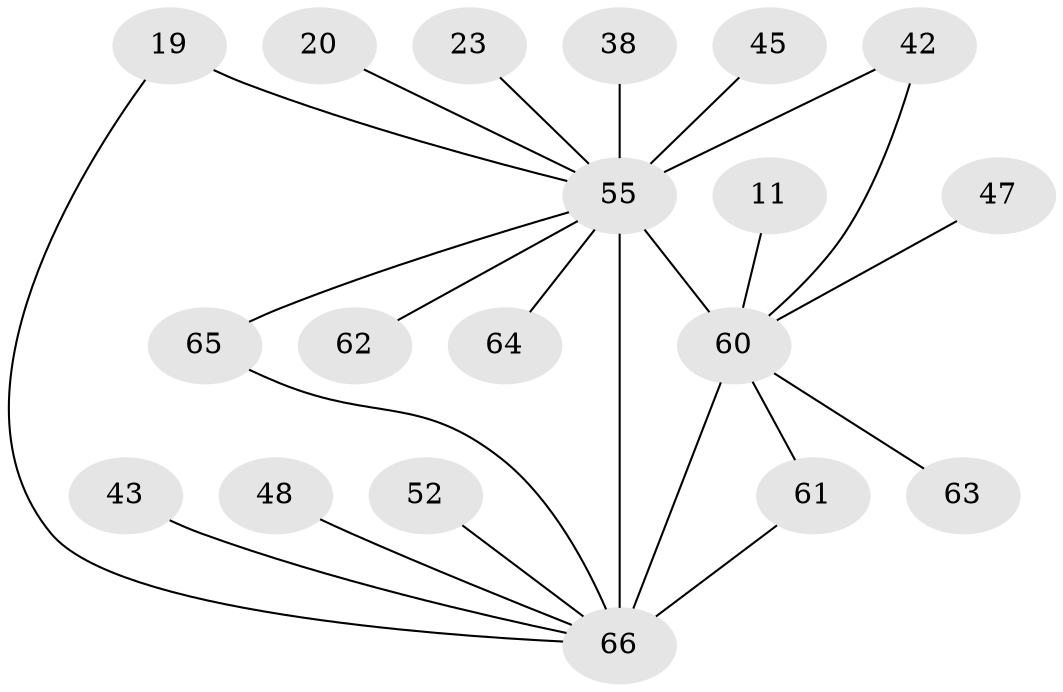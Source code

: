 // original degree distribution, {15: 0.030303030303030304, 18: 0.015151515151515152, 21: 0.015151515151515152, 20: 0.015151515151515152, 13: 0.015151515151515152, 23: 0.015151515151515152, 16: 0.030303030303030304, 17: 0.015151515151515152, 2: 0.5454545454545454, 4: 0.09090909090909091, 3: 0.19696969696969696, 5: 0.015151515151515152}
// Generated by graph-tools (version 1.1) at 2025/49/03/04/25 21:49:00]
// undirected, 19 vertices, 23 edges
graph export_dot {
graph [start="1"]
  node [color=gray90,style=filled];
  11;
  19 [super="+15"];
  20;
  23;
  38;
  42;
  43;
  45;
  47;
  48;
  52;
  55 [super="+41+24+40+34+14+16"];
  60 [super="+57+51+54+39+58"];
  61 [super="+36"];
  62;
  63;
  64;
  65 [super="+59"];
  66 [super="+25+26+50+56"];
  11 -- 60;
  19 -- 55 [weight=2];
  19 -- 66;
  20 -- 55 [weight=2];
  23 -- 55 [weight=2];
  38 -- 55 [weight=2];
  42 -- 60;
  42 -- 55;
  43 -- 66 [weight=2];
  45 -- 55 [weight=2];
  47 -- 60 [weight=2];
  48 -- 66 [weight=2];
  52 -- 66;
  55 -- 64 [weight=2];
  55 -- 60 [weight=24];
  55 -- 62 [weight=2];
  55 -- 65 [weight=2];
  55 -- 66 [weight=27];
  60 -- 66 [weight=17];
  60 -- 61 [weight=2];
  60 -- 63 [weight=2];
  61 -- 66;
  65 -- 66 [weight=2];
}
